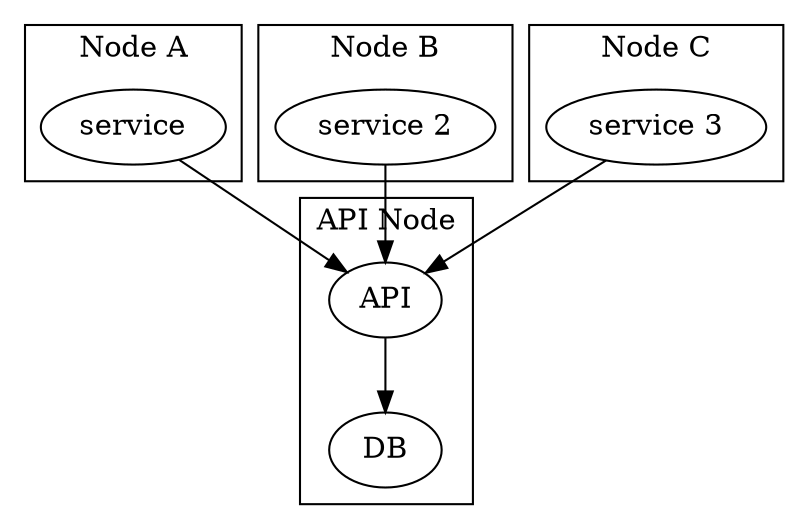 digraph {
    subgraph cluster_0 {
        label="API Node";
        API;
        API -> DB;
    }

    subgraph cluster_1 {
        label="Node A";
        "service" -> API;
    }

    subgraph cluster_2 {
        label="Node B";
        "service 2" -> API;
    }

    subgraph cluster_3 {
        label="Node C";
        "service 3" -> API;
    }

}